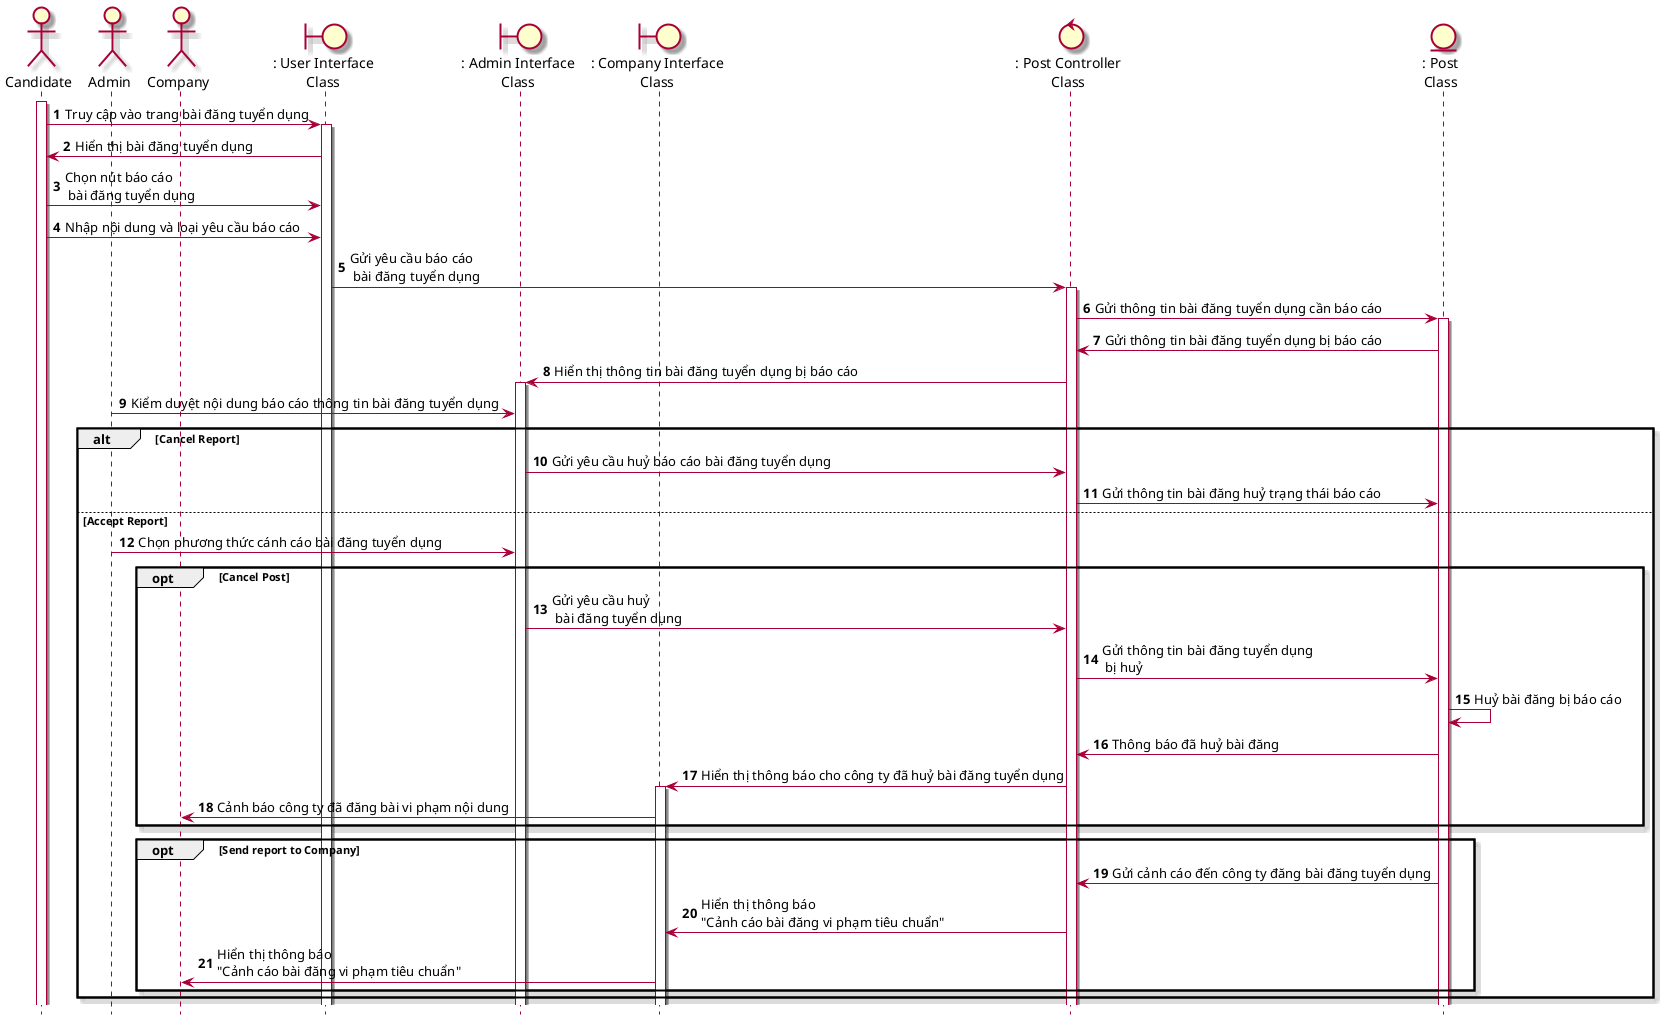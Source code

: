 @startuml SeqBaoCaoBaiDang
hide footbox
skin rose 
actor candidate as "Candidate"
actor admin as "Admin"
actor company as "Company"
boundary userInterface as ": User Interface\nClass"
boundary adminInterface as ": Admin Interface\nClass"
boundary companyInterface as ": Company Interface\nClass"
control postController as ": Post Controller\nClass"
entity Post as ": Post\nClass"
candidate++
autonumber
candidate-> userInterface++: Truy cập vào trang bài đăng tuyển dụng
userInterface-> candidate: Hiển thị bài đăng tuyển dụng
candidate-> userInterface: Chọn nút báo cáo\n bài đăng tuyển dụng
candidate-> userInterface: Nhập nội dung và loại yêu cầu báo cáo
userInterface-> postController++: Gửi yêu cầu báo cáo\n bài đăng tuyển dụng
postController-> Post++: Gửi thông tin bài đăng tuyển dụng cần báo cáo
Post -> postController: Gửi thông tin bài đăng tuyển dụng bị báo cáo
postController-> adminInterface++: Hiển thị thông tin bài đăng tuyển dụng bị báo cáo
admin -> adminInterface: Kiểm duyệt nội dung báo cáo thông tin bài đăng tuyển dụng
alt Cancel Report
adminInterface -> postController: Gửi yêu cầu huỷ báo cáo bài đăng tuyển dụng
postController -> Post: Gửi thông tin bài đăng huỷ trạng thái báo cáo
else Accept Report
admin -> adminInterface: Chọn phương thức cánh cáo bài đăng tuyển dụng
opt Cancel Post
adminInterface -> postController: Gửi yêu cầu huỷ\n bài đăng tuyển dụng
postController -> Post: Gửi thông tin bài đăng tuyển dụng\n bị huỷ
Post->Post: Huỷ bài đăng bị báo cáo 
Post->postController: Thông báo đã huỷ bài đăng
postController-> companyInterface++: Hiển thị thông báo cho công ty đã huỷ bài đăng tuyển dụng
companyInterface -> company: Cảnh báo công ty đã đăng bài vi phạm nội dung
end
opt Send report to Company 
Post -> postController: Gửi cảnh cáo đến công ty đăng bài đăng tuyển dụng
postController -> companyInterface: Hiển thị thông báo \n"Cảnh cáo bài đăng vi phạm tiêu chuẩn"
companyInterface -> company: Hiển thị thông báo \n"Cảnh cáo bài đăng vi phạm tiêu chuẩn"

end
end
@enduml